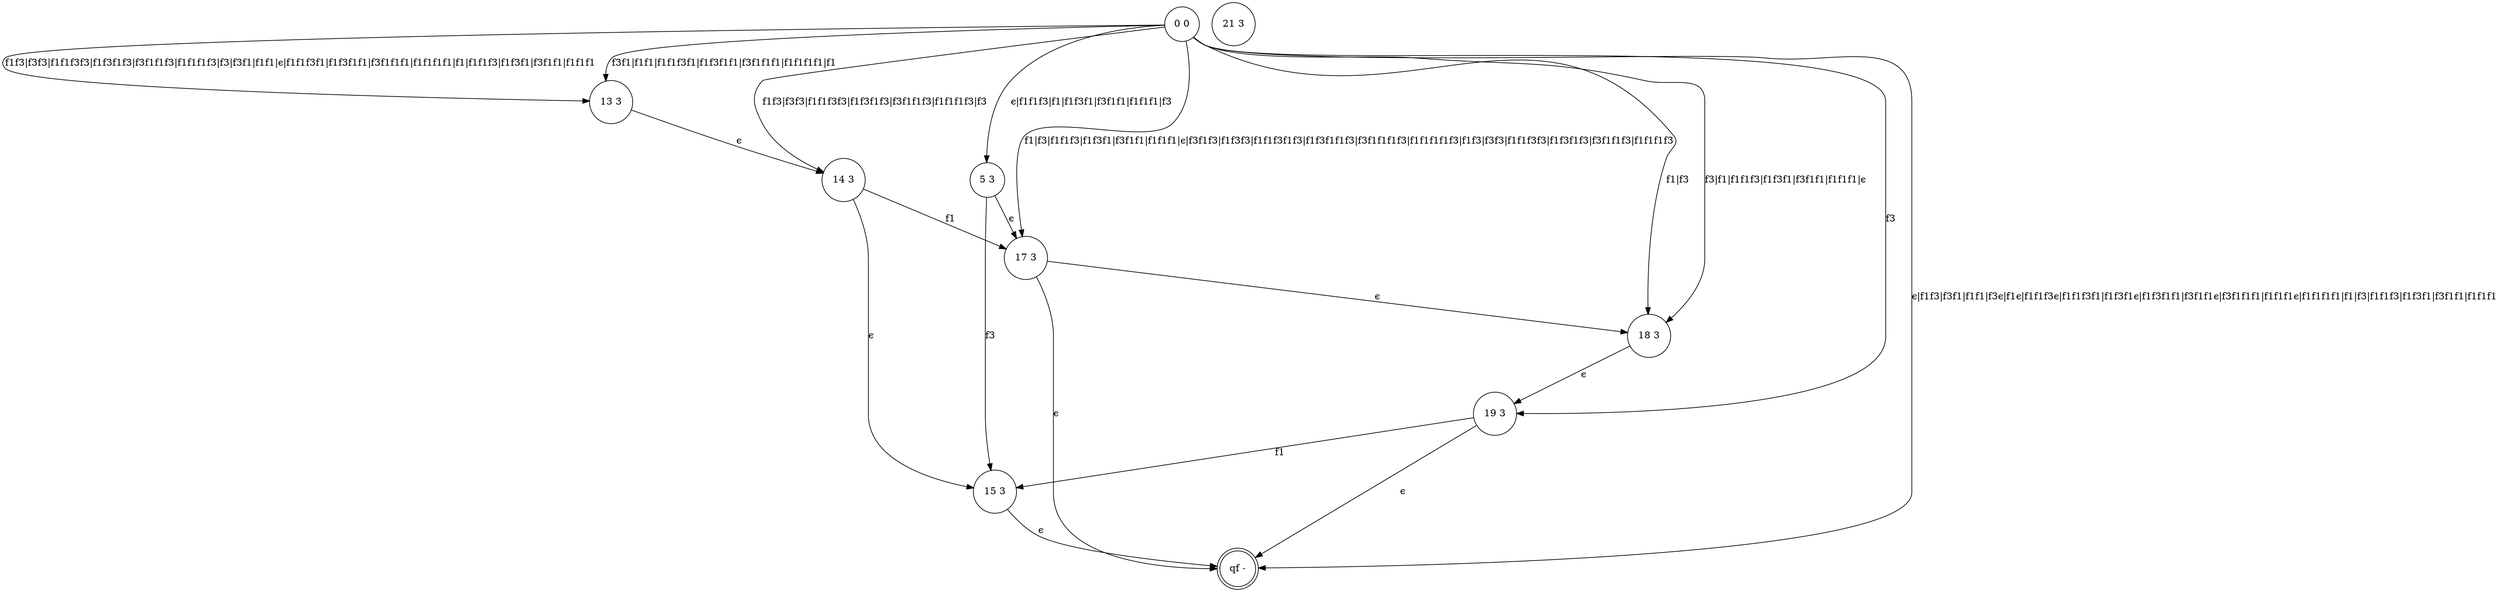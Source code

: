 digraph 89 {
	"13 3" [shape=circle]
	"14 3" [shape=circle]
	"15 3" [shape=circle]
	"17 3" [shape=circle]
	"18 3" [shape=circle]
	"19 3" [shape=circle]
	"5 3" [shape=circle]
	"qf -" [shape=doublecircle]
	"0 0" [shape=circle]
	"21 3" [shape=circle]
	"13 3" -> "14 3" [label="ϵ"]
	"14 3" -> "15 3" [label="ϵ"]
	"14 3" -> "17 3" [label=f1]
	"17 3" -> "18 3" [label="ϵ"]
	"18 3" -> "19 3" [label="ϵ"]
	"19 3" -> "15 3" [label=f1]
	"5 3" -> "17 3" [label="ϵ"]
	"5 3" -> "15 3" [label=f3]
	"15 3" -> "qf -" [label="ϵ"]
	"17 3" -> "qf -" [label="ϵ"]
	"19 3" -> "qf -" [label="ϵ"]
	"0 0" -> "19 3" [label=f3]
	"0 0" -> "18 3" [label="f1|f3"]
	"0 0" -> "14 3" [label="f1f3|f3f3|f1f1f3f3|f1f3f1f3|f3f1f1f3|f1f1f1f3|f3"]
	"0 0" -> "qf -" [label="ϵ|f1f3|f3f1|f1f1|f3ϵ|f1ϵ|f1f1f3ϵ|f1f1f3f1|f1f3f1ϵ|f1f3f1f1|f3f1f1ϵ|f3f1f1f1|f1f1f1ϵ|f1f1f1f1|f1|f3|f1f1f3|f1f3f1|f3f1f1|f1f1f1"]
	"0 0" -> "5 3" [label="ϵ|f1f1f3|f1|f1f3f1|f3f1f1|f1f1f1|f3"]
	"0 0" -> "17 3" [label="f1|f3|f1f1f3|f1f3f1|f3f1f1|f1f1f1|ϵ|f3f1f3|f1f3f3|f1f1f3f1f3|f1f3f1f1f3|f3f1f1f1f3|f1f1f1f1f3|f1f3|f3f3|f1f1f3f3|f1f3f1f3|f3f1f1f3|f1f1f1f3"]
	"0 0" -> "13 3" [label="f1f3|f3f3|f1f1f3f3|f1f3f1f3|f3f1f1f3|f1f1f1f3|f3|f3f1|f1f1|ϵ|f1f1f3f1|f1f3f1f1|f3f1f1f1|f1f1f1f1|f1|f1f1f3|f1f3f1|f3f1f1|f1f1f1"]
	"0 0" -> "18 3" [label="f3|f1|f1f1f3|f1f3f1|f3f1f1|f1f1f1|ϵ"]
	"0 0" -> "13 3" [label="f3f1|f1f1|f1f1f3f1|f1f3f1f1|f3f1f1f1|f1f1f1f1|f1"]
}
